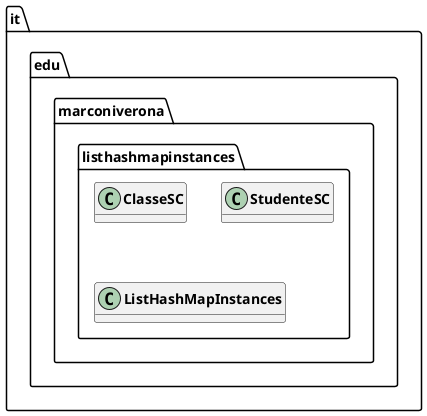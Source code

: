 @startuml

skinparam svgLinkTarget _parent
skinparam linetype ortho
package it.edu.marconiverona.listhashmapinstances [[it/edu/marconiverona/listhashmapinstances/package-summary.html{it.edu.marconiverona.listhashmapinstances}]] {
}

class "<b><size:14>ClasseSC</b>" as it.edu.marconiverona.listhashmapinstances.ClasseSC  [[it/edu/marconiverona/listhashmapinstances/ClasseSC.html{it.edu.marconiverona.listhashmapinstances.ClasseSC}]] {
}

hide it.edu.marconiverona.listhashmapinstances.ClasseSC fields
hide it.edu.marconiverona.listhashmapinstances.ClasseSC methods

class "<b><size:14>StudenteSC</b>" as it.edu.marconiverona.listhashmapinstances.StudenteSC  [[it/edu/marconiverona/listhashmapinstances/StudenteSC.html{it.edu.marconiverona.listhashmapinstances.StudenteSC}]] {
}

hide it.edu.marconiverona.listhashmapinstances.StudenteSC fields
hide it.edu.marconiverona.listhashmapinstances.StudenteSC methods

class "<b><size:14>ListHashMapInstances</b>" as it.edu.marconiverona.listhashmapinstances.ListHashMapInstances  [[it/edu/marconiverona/listhashmapinstances/ListHashMapInstances.html{it.edu.marconiverona.listhashmapinstances.ListHashMapInstances}]] {
}

hide it.edu.marconiverona.listhashmapinstances.ListHashMapInstances fields
hide it.edu.marconiverona.listhashmapinstances.ListHashMapInstances methods


@enduml
